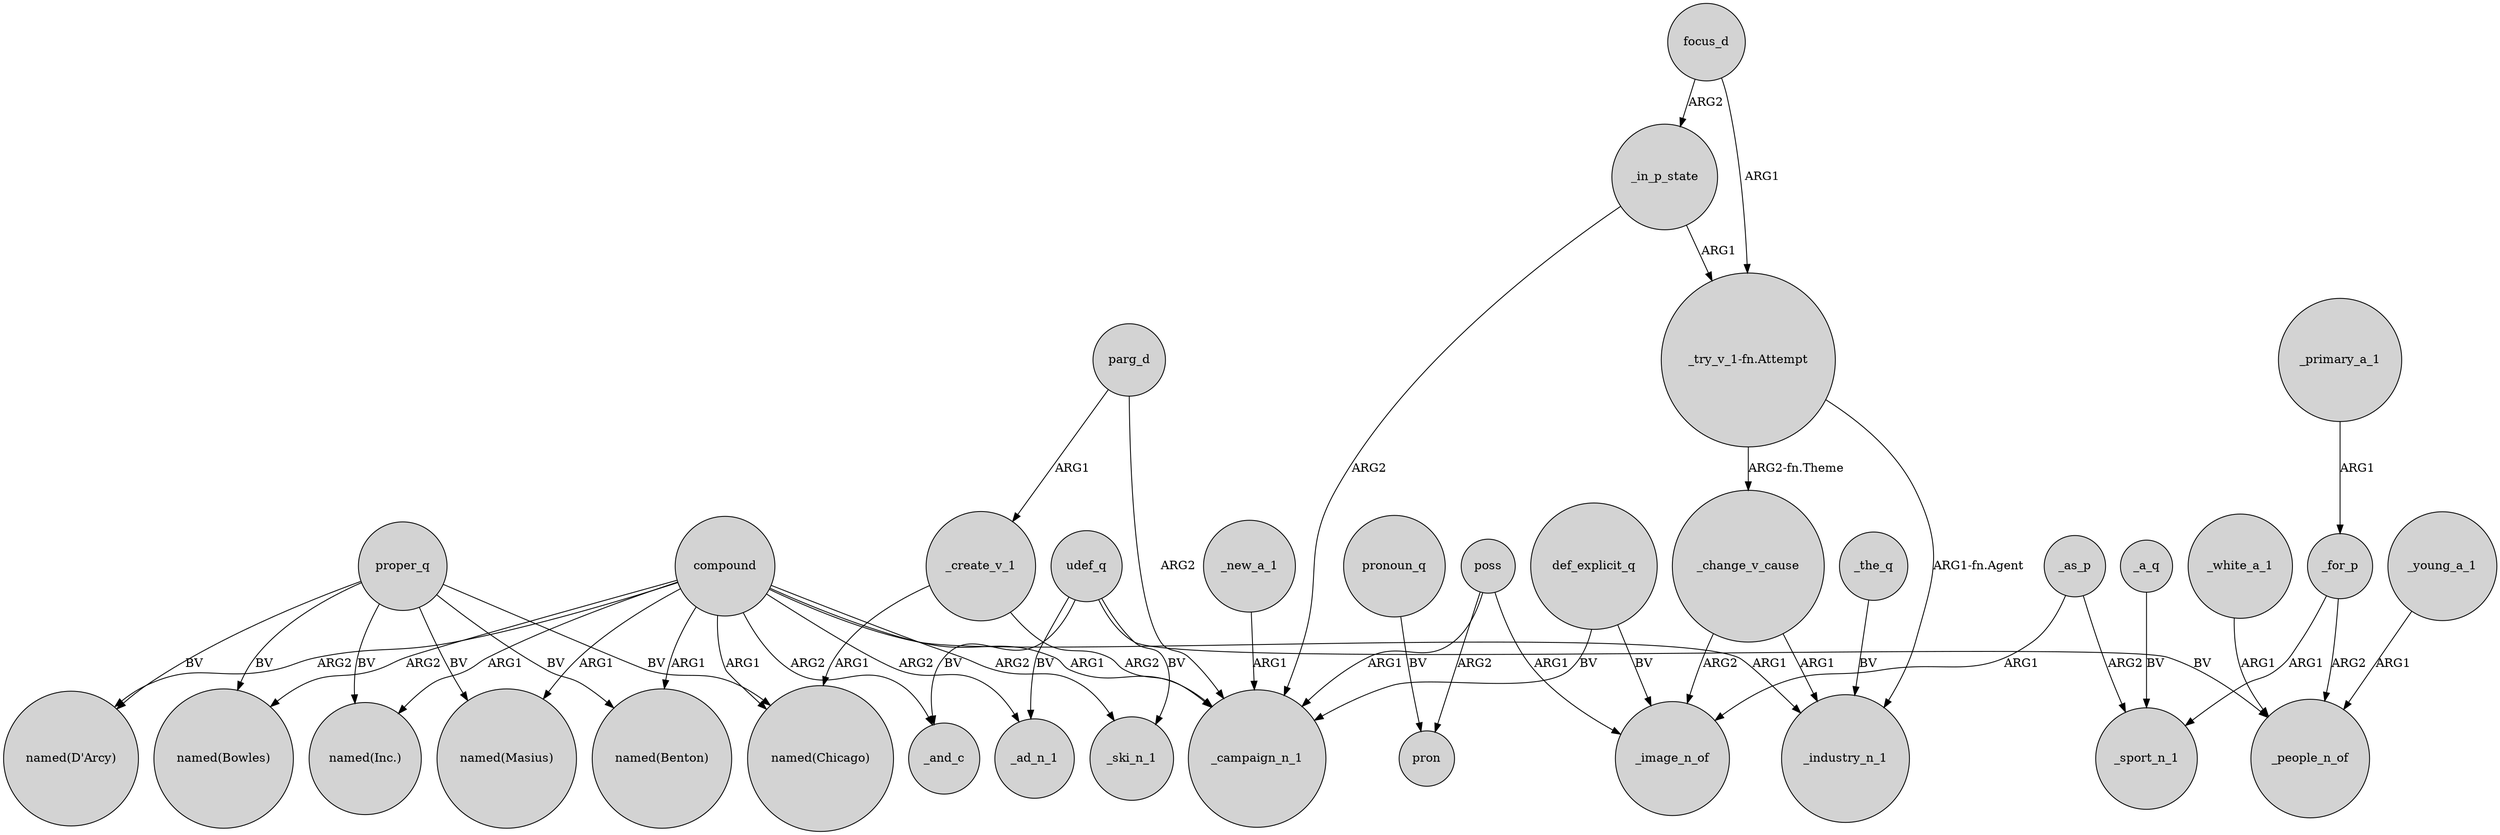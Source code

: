 digraph {
	node [shape=circle style=filled]
	_new_a_1 -> _campaign_n_1 [label=ARG1]
	proper_q -> "named(Inc.)" [label=BV]
	_a_q -> _sport_n_1 [label=BV]
	compound -> _ad_n_1 [label=ARG2]
	poss -> pron [label=ARG2]
	_change_v_cause -> _image_n_of [label=ARG2]
	poss -> _image_n_of [label=ARG1]
	compound -> _campaign_n_1 [label=ARG1]
	parg_d -> _create_v_1 [label=ARG1]
	_in_p_state -> _campaign_n_1 [label=ARG2]
	focus_d -> _in_p_state [label=ARG2]
	_young_a_1 -> _people_n_of [label=ARG1]
	compound -> "named(Benton)" [label=ARG1]
	udef_q -> _ski_n_1 [label=BV]
	_for_p -> _sport_n_1 [label=ARG1]
	compound -> _industry_n_1 [label=ARG1]
	parg_d -> _campaign_n_1 [label=ARG2]
	proper_q -> "named(Bowles)" [label=BV]
	_as_p -> _image_n_of [label=ARG1]
	proper_q -> "named(Benton)" [label=BV]
	_change_v_cause -> _industry_n_1 [label=ARG1]
	_the_q -> _industry_n_1 [label=BV]
	compound -> "named(Bowles)" [label=ARG2]
	_create_v_1 -> "named(Chicago)" [label=ARG1]
	_as_p -> _sport_n_1 [label=ARG2]
	proper_q -> "named(D'Arcy)" [label=BV]
	compound -> "named(D'Arcy)" [label=ARG2]
	"_try_v_1-fn.Attempt" -> _change_v_cause [label="ARG2-fn.Theme"]
	pronoun_q -> pron [label=BV]
	def_explicit_q -> _image_n_of [label=BV]
	_for_p -> _people_n_of [label=ARG2]
	compound -> _and_c [label=ARG2]
	udef_q -> _people_n_of [label=BV]
	def_explicit_q -> _campaign_n_1 [label=BV]
	compound -> "named(Masius)" [label=ARG1]
	udef_q -> _ad_n_1 [label=BV]
	_white_a_1 -> _people_n_of [label=ARG1]
	_create_v_1 -> _campaign_n_1 [label=ARG2]
	focus_d -> "_try_v_1-fn.Attempt" [label=ARG1]
	_in_p_state -> "_try_v_1-fn.Attempt" [label=ARG1]
	compound -> "named(Chicago)" [label=ARG1]
	udef_q -> _and_c [label=BV]
	"_try_v_1-fn.Attempt" -> _industry_n_1 [label="ARG1-fn.Agent"]
	compound -> _ski_n_1 [label=ARG2]
	proper_q -> "named(Masius)" [label=BV]
	_primary_a_1 -> _for_p [label=ARG1]
	poss -> _campaign_n_1 [label=ARG1]
	proper_q -> "named(Chicago)" [label=BV]
	compound -> "named(Inc.)" [label=ARG1]
}
